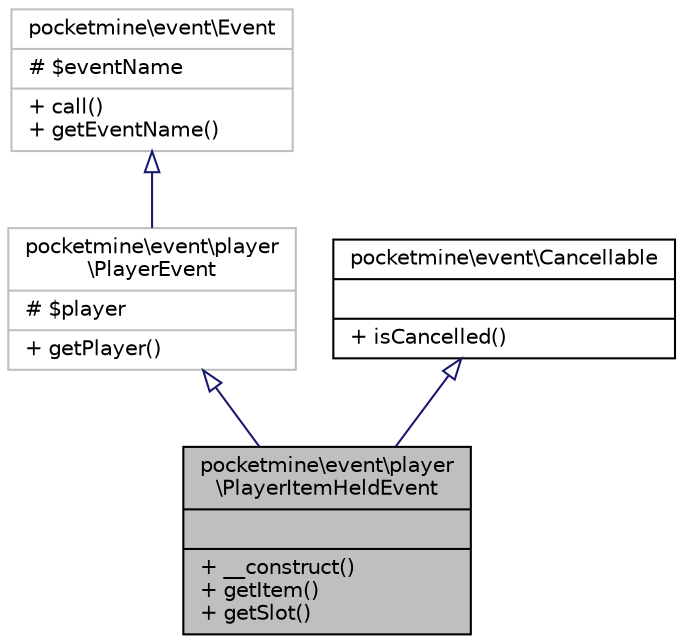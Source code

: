 digraph "pocketmine\event\player\PlayerItemHeldEvent"
{
 // INTERACTIVE_SVG=YES
 // LATEX_PDF_SIZE
  edge [fontname="Helvetica",fontsize="10",labelfontname="Helvetica",labelfontsize="10"];
  node [fontname="Helvetica",fontsize="10",shape=record];
  Node1 [label="{pocketmine\\event\\player\l\\PlayerItemHeldEvent\n||+ __construct()\l+ getItem()\l+ getSlot()\l}",height=0.2,width=0.4,color="black", fillcolor="grey75", style="filled", fontcolor="black",tooltip=" "];
  Node2 -> Node1 [dir="back",color="midnightblue",fontsize="10",style="solid",arrowtail="onormal",fontname="Helvetica"];
  Node2 [label="{pocketmine\\event\\player\l\\PlayerEvent\n|# $player\l|+ getPlayer()\l}",height=0.2,width=0.4,color="grey75", fillcolor="white", style="filled",URL="$d1/db1/classpocketmine_1_1event_1_1player_1_1_player_event.html",tooltip=" "];
  Node3 -> Node2 [dir="back",color="midnightblue",fontsize="10",style="solid",arrowtail="onormal",fontname="Helvetica"];
  Node3 [label="{pocketmine\\event\\Event\n|# $eventName\l|+ call()\l+ getEventName()\l}",height=0.2,width=0.4,color="grey75", fillcolor="white", style="filled",URL="$d1/d2f/classpocketmine_1_1event_1_1_event.html",tooltip=" "];
  Node4 -> Node1 [dir="back",color="midnightblue",fontsize="10",style="solid",arrowtail="onormal",fontname="Helvetica"];
  Node4 [label="{pocketmine\\event\\Cancellable\n||+ isCancelled()\l}",height=0.2,width=0.4,color="black", fillcolor="white", style="filled",URL="$db/d62/interfacepocketmine_1_1event_1_1_cancellable.html",tooltip=" "];
}
